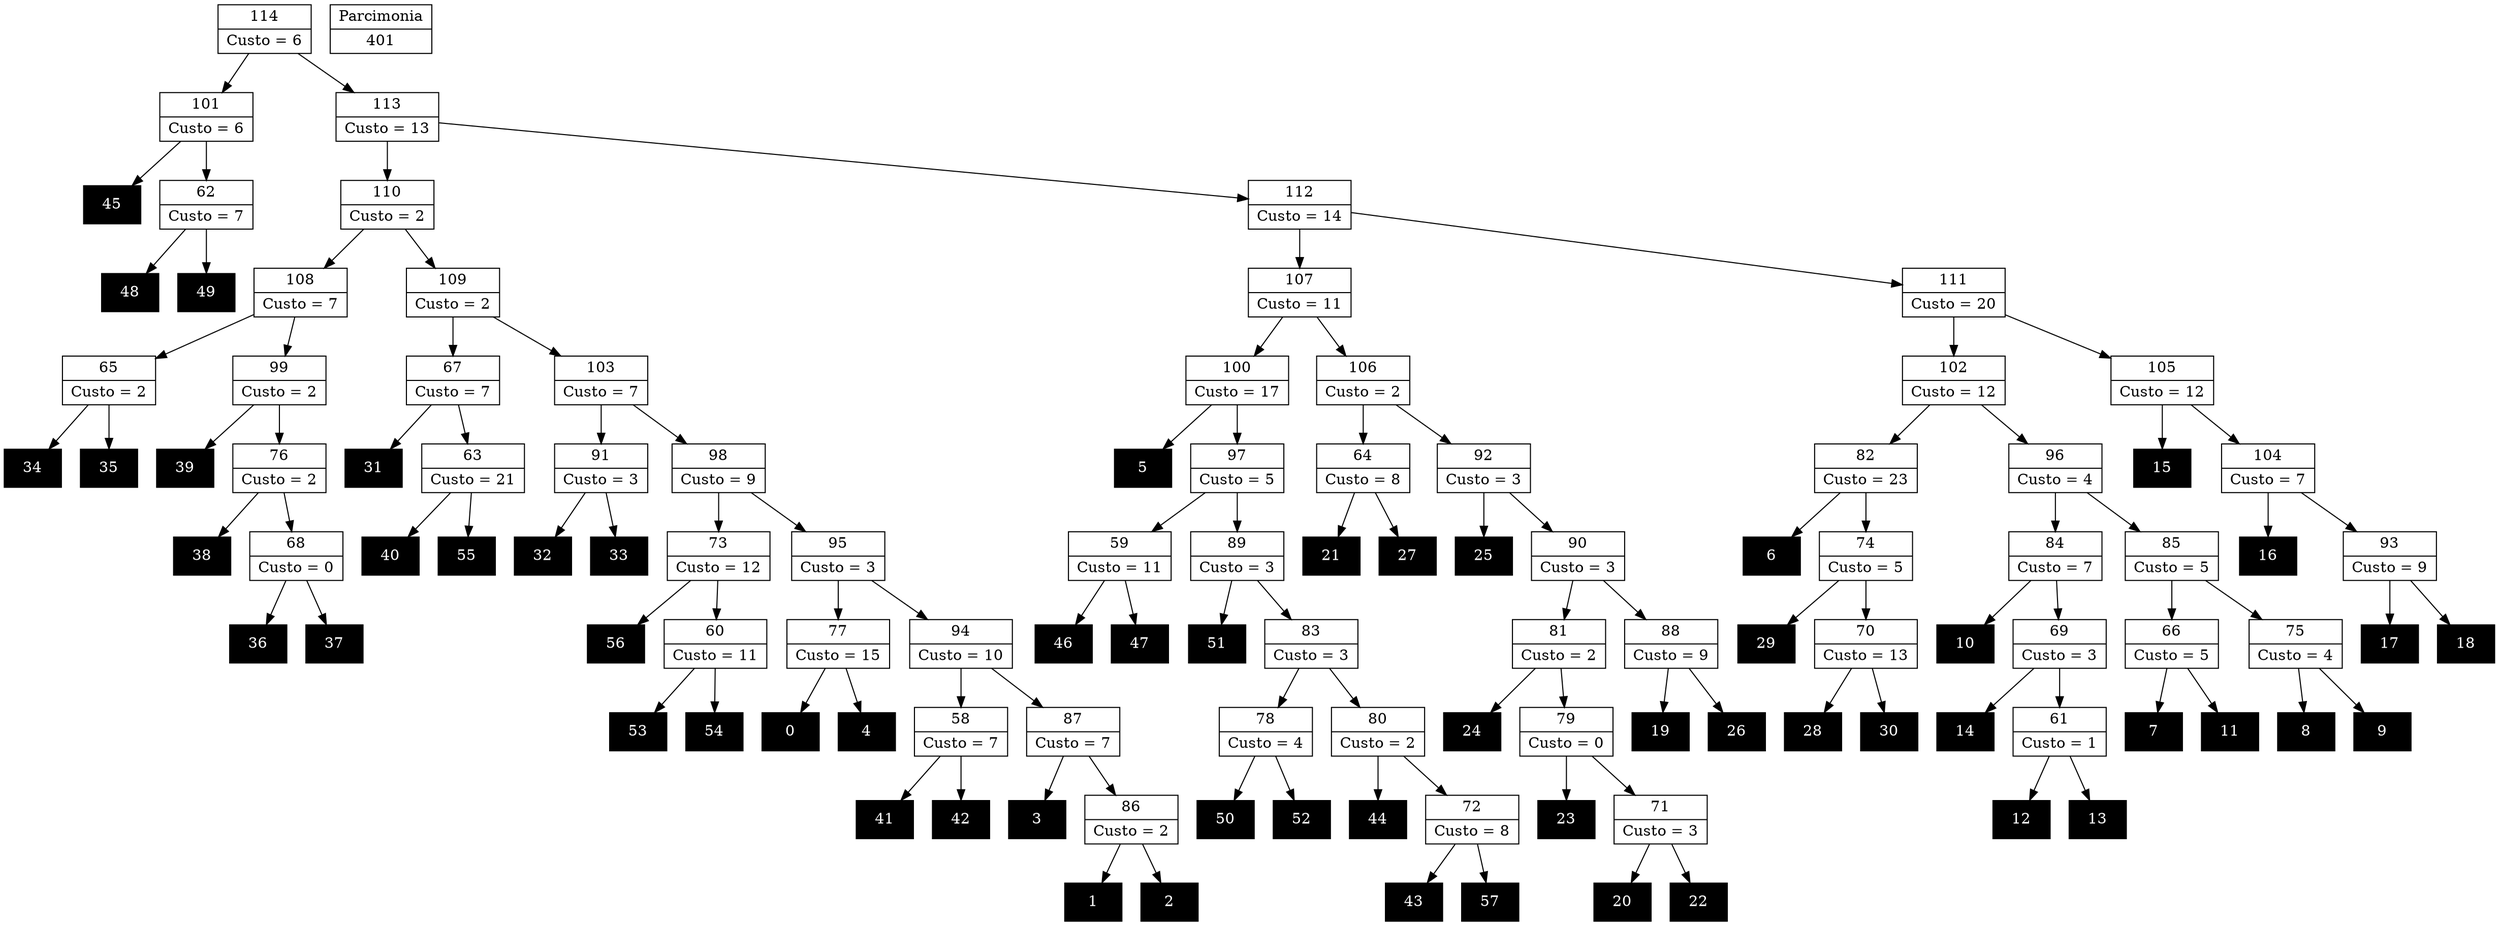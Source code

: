 Digraph G {
0 [shape="record", label="{0}",style=filled, color=black, fontcolor=white,fontsize=14, height=0.5]
1 [shape="record", label="{1}",style=filled, color=black, fontcolor=white,fontsize=14, height=0.5]
2 [shape="record", label="{2}",style=filled, color=black, fontcolor=white,fontsize=14, height=0.5]
3 [shape="record", label="{3}",style=filled, color=black, fontcolor=white,fontsize=14, height=0.5]
4 [shape="record", label="{4}",style=filled, color=black, fontcolor=white,fontsize=14, height=0.5]
5 [shape="record", label="{5}",style=filled, color=black, fontcolor=white,fontsize=14, height=0.5]
6 [shape="record", label="{6}",style=filled, color=black, fontcolor=white,fontsize=14, height=0.5]
7 [shape="record", label="{7}",style=filled, color=black, fontcolor=white,fontsize=14, height=0.5]
8 [shape="record", label="{8}",style=filled, color=black, fontcolor=white,fontsize=14, height=0.5]
9 [shape="record", label="{9}",style=filled, color=black, fontcolor=white,fontsize=14, height=0.5]
10 [shape="record", label="{10}",style=filled, color=black, fontcolor=white,fontsize=14, height=0.5]
11 [shape="record", label="{11}",style=filled, color=black, fontcolor=white,fontsize=14, height=0.5]
12 [shape="record", label="{12}",style=filled, color=black, fontcolor=white,fontsize=14, height=0.5]
13 [shape="record", label="{13}",style=filled, color=black, fontcolor=white,fontsize=14, height=0.5]
14 [shape="record", label="{14}",style=filled, color=black, fontcolor=white,fontsize=14, height=0.5]
15 [shape="record", label="{15}",style=filled, color=black, fontcolor=white,fontsize=14, height=0.5]
16 [shape="record", label="{16}",style=filled, color=black, fontcolor=white,fontsize=14, height=0.5]
17 [shape="record", label="{17}",style=filled, color=black, fontcolor=white,fontsize=14, height=0.5]
18 [shape="record", label="{18}",style=filled, color=black, fontcolor=white,fontsize=14, height=0.5]
19 [shape="record", label="{19}",style=filled, color=black, fontcolor=white,fontsize=14, height=0.5]
20 [shape="record", label="{20}",style=filled, color=black, fontcolor=white,fontsize=14, height=0.5]
21 [shape="record", label="{21}",style=filled, color=black, fontcolor=white,fontsize=14, height=0.5]
22 [shape="record", label="{22}",style=filled, color=black, fontcolor=white,fontsize=14, height=0.5]
23 [shape="record", label="{23}",style=filled, color=black, fontcolor=white,fontsize=14, height=0.5]
24 [shape="record", label="{24}",style=filled, color=black, fontcolor=white,fontsize=14, height=0.5]
25 [shape="record", label="{25}",style=filled, color=black, fontcolor=white,fontsize=14, height=0.5]
26 [shape="record", label="{26}",style=filled, color=black, fontcolor=white,fontsize=14, height=0.5]
27 [shape="record", label="{27}",style=filled, color=black, fontcolor=white,fontsize=14, height=0.5]
28 [shape="record", label="{28}",style=filled, color=black, fontcolor=white,fontsize=14, height=0.5]
29 [shape="record", label="{29}",style=filled, color=black, fontcolor=white,fontsize=14, height=0.5]
30 [shape="record", label="{30}",style=filled, color=black, fontcolor=white,fontsize=14, height=0.5]
31 [shape="record", label="{31}",style=filled, color=black, fontcolor=white,fontsize=14, height=0.5]
32 [shape="record", label="{32}",style=filled, color=black, fontcolor=white,fontsize=14, height=0.5]
33 [shape="record", label="{33}",style=filled, color=black, fontcolor=white,fontsize=14, height=0.5]
34 [shape="record", label="{34}",style=filled, color=black, fontcolor=white,fontsize=14, height=0.5]
35 [shape="record", label="{35}",style=filled, color=black, fontcolor=white,fontsize=14, height=0.5]
36 [shape="record", label="{36}",style=filled, color=black, fontcolor=white,fontsize=14, height=0.5]
37 [shape="record", label="{37}",style=filled, color=black, fontcolor=white,fontsize=14, height=0.5]
38 [shape="record", label="{38}",style=filled, color=black, fontcolor=white,fontsize=14, height=0.5]
39 [shape="record", label="{39}",style=filled, color=black, fontcolor=white,fontsize=14, height=0.5]
40 [shape="record", label="{40}",style=filled, color=black, fontcolor=white,fontsize=14, height=0.5]
41 [shape="record", label="{41}",style=filled, color=black, fontcolor=white,fontsize=14, height=0.5]
42 [shape="record", label="{42}",style=filled, color=black, fontcolor=white,fontsize=14, height=0.5]
43 [shape="record", label="{43}",style=filled, color=black, fontcolor=white,fontsize=14, height=0.5]
44 [shape="record", label="{44}",style=filled, color=black, fontcolor=white,fontsize=14, height=0.5]
45 [shape="record", label="{45}",style=filled, color=black, fontcolor=white,fontsize=14, height=0.5]
46 [shape="record", label="{46}",style=filled, color=black, fontcolor=white,fontsize=14, height=0.5]
47 [shape="record", label="{47}",style=filled, color=black, fontcolor=white,fontsize=14, height=0.5]
48 [shape="record", label="{48}",style=filled, color=black, fontcolor=white,fontsize=14, height=0.5]
49 [shape="record", label="{49}",style=filled, color=black, fontcolor=white,fontsize=14, height=0.5]
50 [shape="record", label="{50}",style=filled, color=black, fontcolor=white,fontsize=14, height=0.5]
51 [shape="record", label="{51}",style=filled, color=black, fontcolor=white,fontsize=14, height=0.5]
52 [shape="record", label="{52}",style=filled, color=black, fontcolor=white,fontsize=14, height=0.5]
53 [shape="record", label="{53}",style=filled, color=black, fontcolor=white,fontsize=14, height=0.5]
54 [shape="record", label="{54}",style=filled, color=black, fontcolor=white,fontsize=14, height=0.5]
55 [shape="record", label="{55}",style=filled, color=black, fontcolor=white,fontsize=14, height=0.5]
56 [shape="record", label="{56}",style=filled, color=black, fontcolor=white,fontsize=14, height=0.5]
57 [shape="record", label="{57}",style=filled, color=black, fontcolor=white,fontsize=14, height=0.5]
58 [shape="record", label="{58|Custo = 7}"]
59 [shape="record", label="{59|Custo = 11}"]
60 [shape="record", label="{60|Custo = 11}"]
61 [shape="record", label="{61|Custo = 1}"]
62 [shape="record", label="{62|Custo = 7}"]
63 [shape="record", label="{63|Custo = 21}"]
64 [shape="record", label="{64|Custo = 8}"]
65 [shape="record", label="{65|Custo = 2}"]
66 [shape="record", label="{66|Custo = 5}"]
67 [shape="record", label="{67|Custo = 7}"]
68 [shape="record", label="{68|Custo = 0}"]
69 [shape="record", label="{69|Custo = 3}"]
70 [shape="record", label="{70|Custo = 13}"]
71 [shape="record", label="{71|Custo = 3}"]
72 [shape="record", label="{72|Custo = 8}"]
73 [shape="record", label="{73|Custo = 12}"]
74 [shape="record", label="{74|Custo = 5}"]
75 [shape="record", label="{75|Custo = 4}"]
76 [shape="record", label="{76|Custo = 2}"]
77 [shape="record", label="{77|Custo = 15}"]
78 [shape="record", label="{78|Custo = 4}"]
79 [shape="record", label="{79|Custo = 0}"]
80 [shape="record", label="{80|Custo = 2}"]
81 [shape="record", label="{81|Custo = 2}"]
82 [shape="record", label="{82|Custo = 23}"]
83 [shape="record", label="{83|Custo = 3}"]
84 [shape="record", label="{84|Custo = 7}"]
85 [shape="record", label="{85|Custo = 5}"]
86 [shape="record", label="{86|Custo = 2}"]
87 [shape="record", label="{87|Custo = 7}"]
88 [shape="record", label="{88|Custo = 9}"]
89 [shape="record", label="{89|Custo = 3}"]
90 [shape="record", label="{90|Custo = 3}"]
91 [shape="record", label="{91|Custo = 3}"]
92 [shape="record", label="{92|Custo = 3}"]
93 [shape="record", label="{93|Custo = 9}"]
94 [shape="record", label="{94|Custo = 10}"]
95 [shape="record", label="{95|Custo = 3}"]
96 [shape="record", label="{96|Custo = 4}"]
97 [shape="record", label="{97|Custo = 5}"]
98 [shape="record", label="{98|Custo = 9}"]
99 [shape="record", label="{99|Custo = 2}"]
100 [shape="record", label="{100|Custo = 17}"]
101 [shape="record", label="{101|Custo = 6}"]
102 [shape="record", label="{102|Custo = 12}"]
103 [shape="record", label="{103|Custo = 7}"]
104 [shape="record", label="{104|Custo = 7}"]
105 [shape="record", label="{105|Custo = 12}"]
106 [shape="record", label="{106|Custo = 2}"]
107 [shape="record", label="{107|Custo = 11}"]
108 [shape="record", label="{108|Custo = 7}"]
109 [shape="record", label="{109|Custo = 2}"]
110 [shape="record", label="{110|Custo = 2}"]
111 [shape="record", label="{111|Custo = 20}"]
112 [shape="record", label="{112|Custo = 14}"]
113 [shape="record", label="{113|Custo = 13}"]
114 [shape="record", label="{114|Custo = 6}"]

58->42
58->41
59->47
59->46
60->54
60->53
61->13
61->12
62->49
62->48
63->55
63->40
64->27
64->21
65->35
65->34
66->11
66->7
67->63
67->31
68->37
68->36
69->61
69->14
70->30
70->28
71->22
71->20
72->57
72->43
73->60
73->56
74->70
74->29
75->9
75->8
76->68
76->38
77->4
77->0
78->52
78->50
79->71
79->23
80->72
80->44
81->79
81->24
82->74
82->6
83->80
83->78
84->69
84->10
85->75
85->66
86->2
86->1
87->86
87->3
88->26
88->19
89->83
89->51
90->88
90->81
91->33
91->32
92->90
92->25
93->18
93->17
94->87
94->58
95->94
95->77
96->85
96->84
97->89
97->59
98->95
98->73
99->76
99->39
100->97
100->5
101->62
101->45
102->96
102->82
103->98
103->91
104->93
104->16
105->104
105->15
106->92
106->64
107->106
107->100
108->99
108->65
109->103
109->67
110->109
110->108
111->105
111->102
112->111
112->107
113->112
113->110
114->113
114->101

401 [shape="record", label="{Parcimonia|401}"]
}